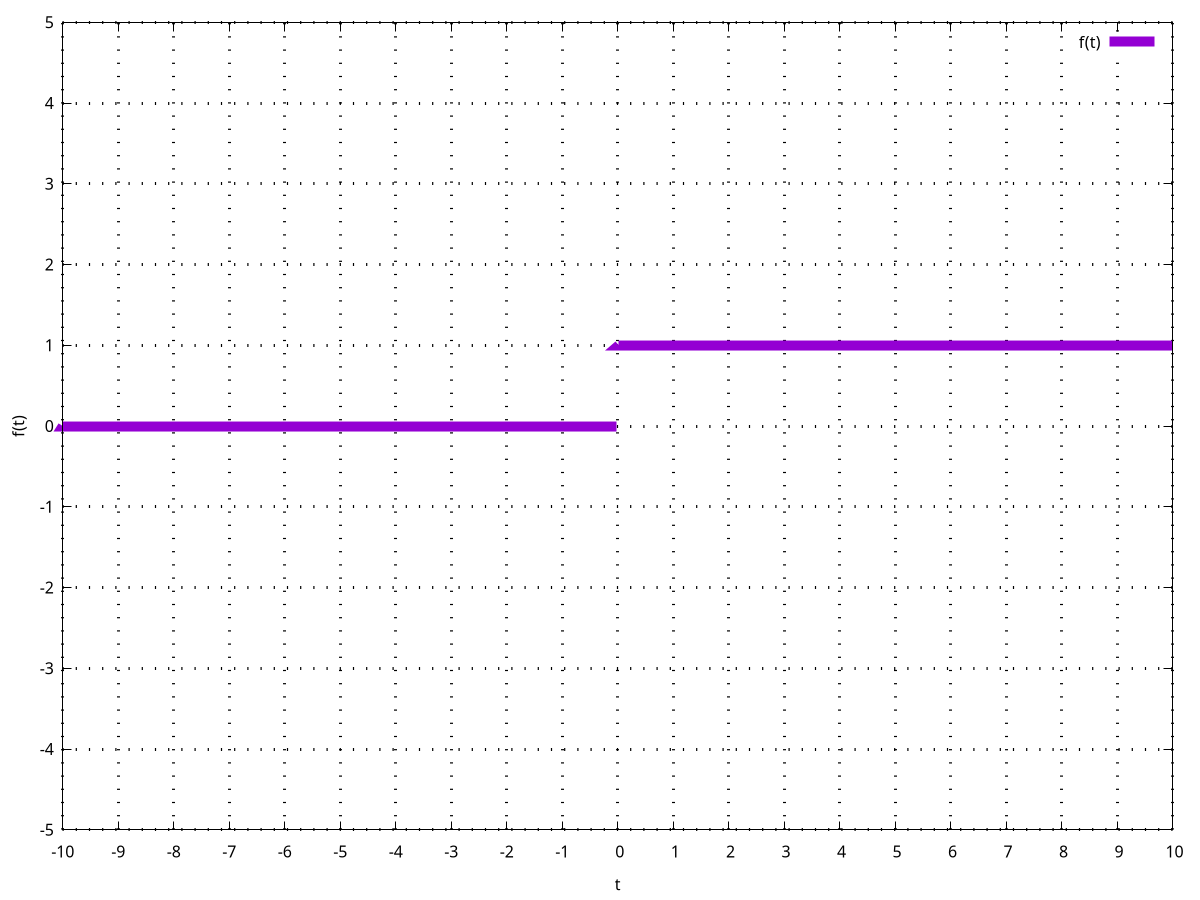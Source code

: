 set term postscript eps color blacktext "Helvetica" 24
#set terminal png
set output "grafico-2a-f3.eps"
set xlabel 't'
set ylabel 'f(t)'
set xrange [-10:10]
set yrange [-5:5]
set dummy t
set sample 1001
set xtics 1
set ytics 1
set grid linewidth 3 

f(t) = (t == 0) \
         ? sqrt(-1) \
         : ((t < 0) \
           ? 0 \
           : (exp(0)));

plot f(t) lw 10;
set output;
quit;


